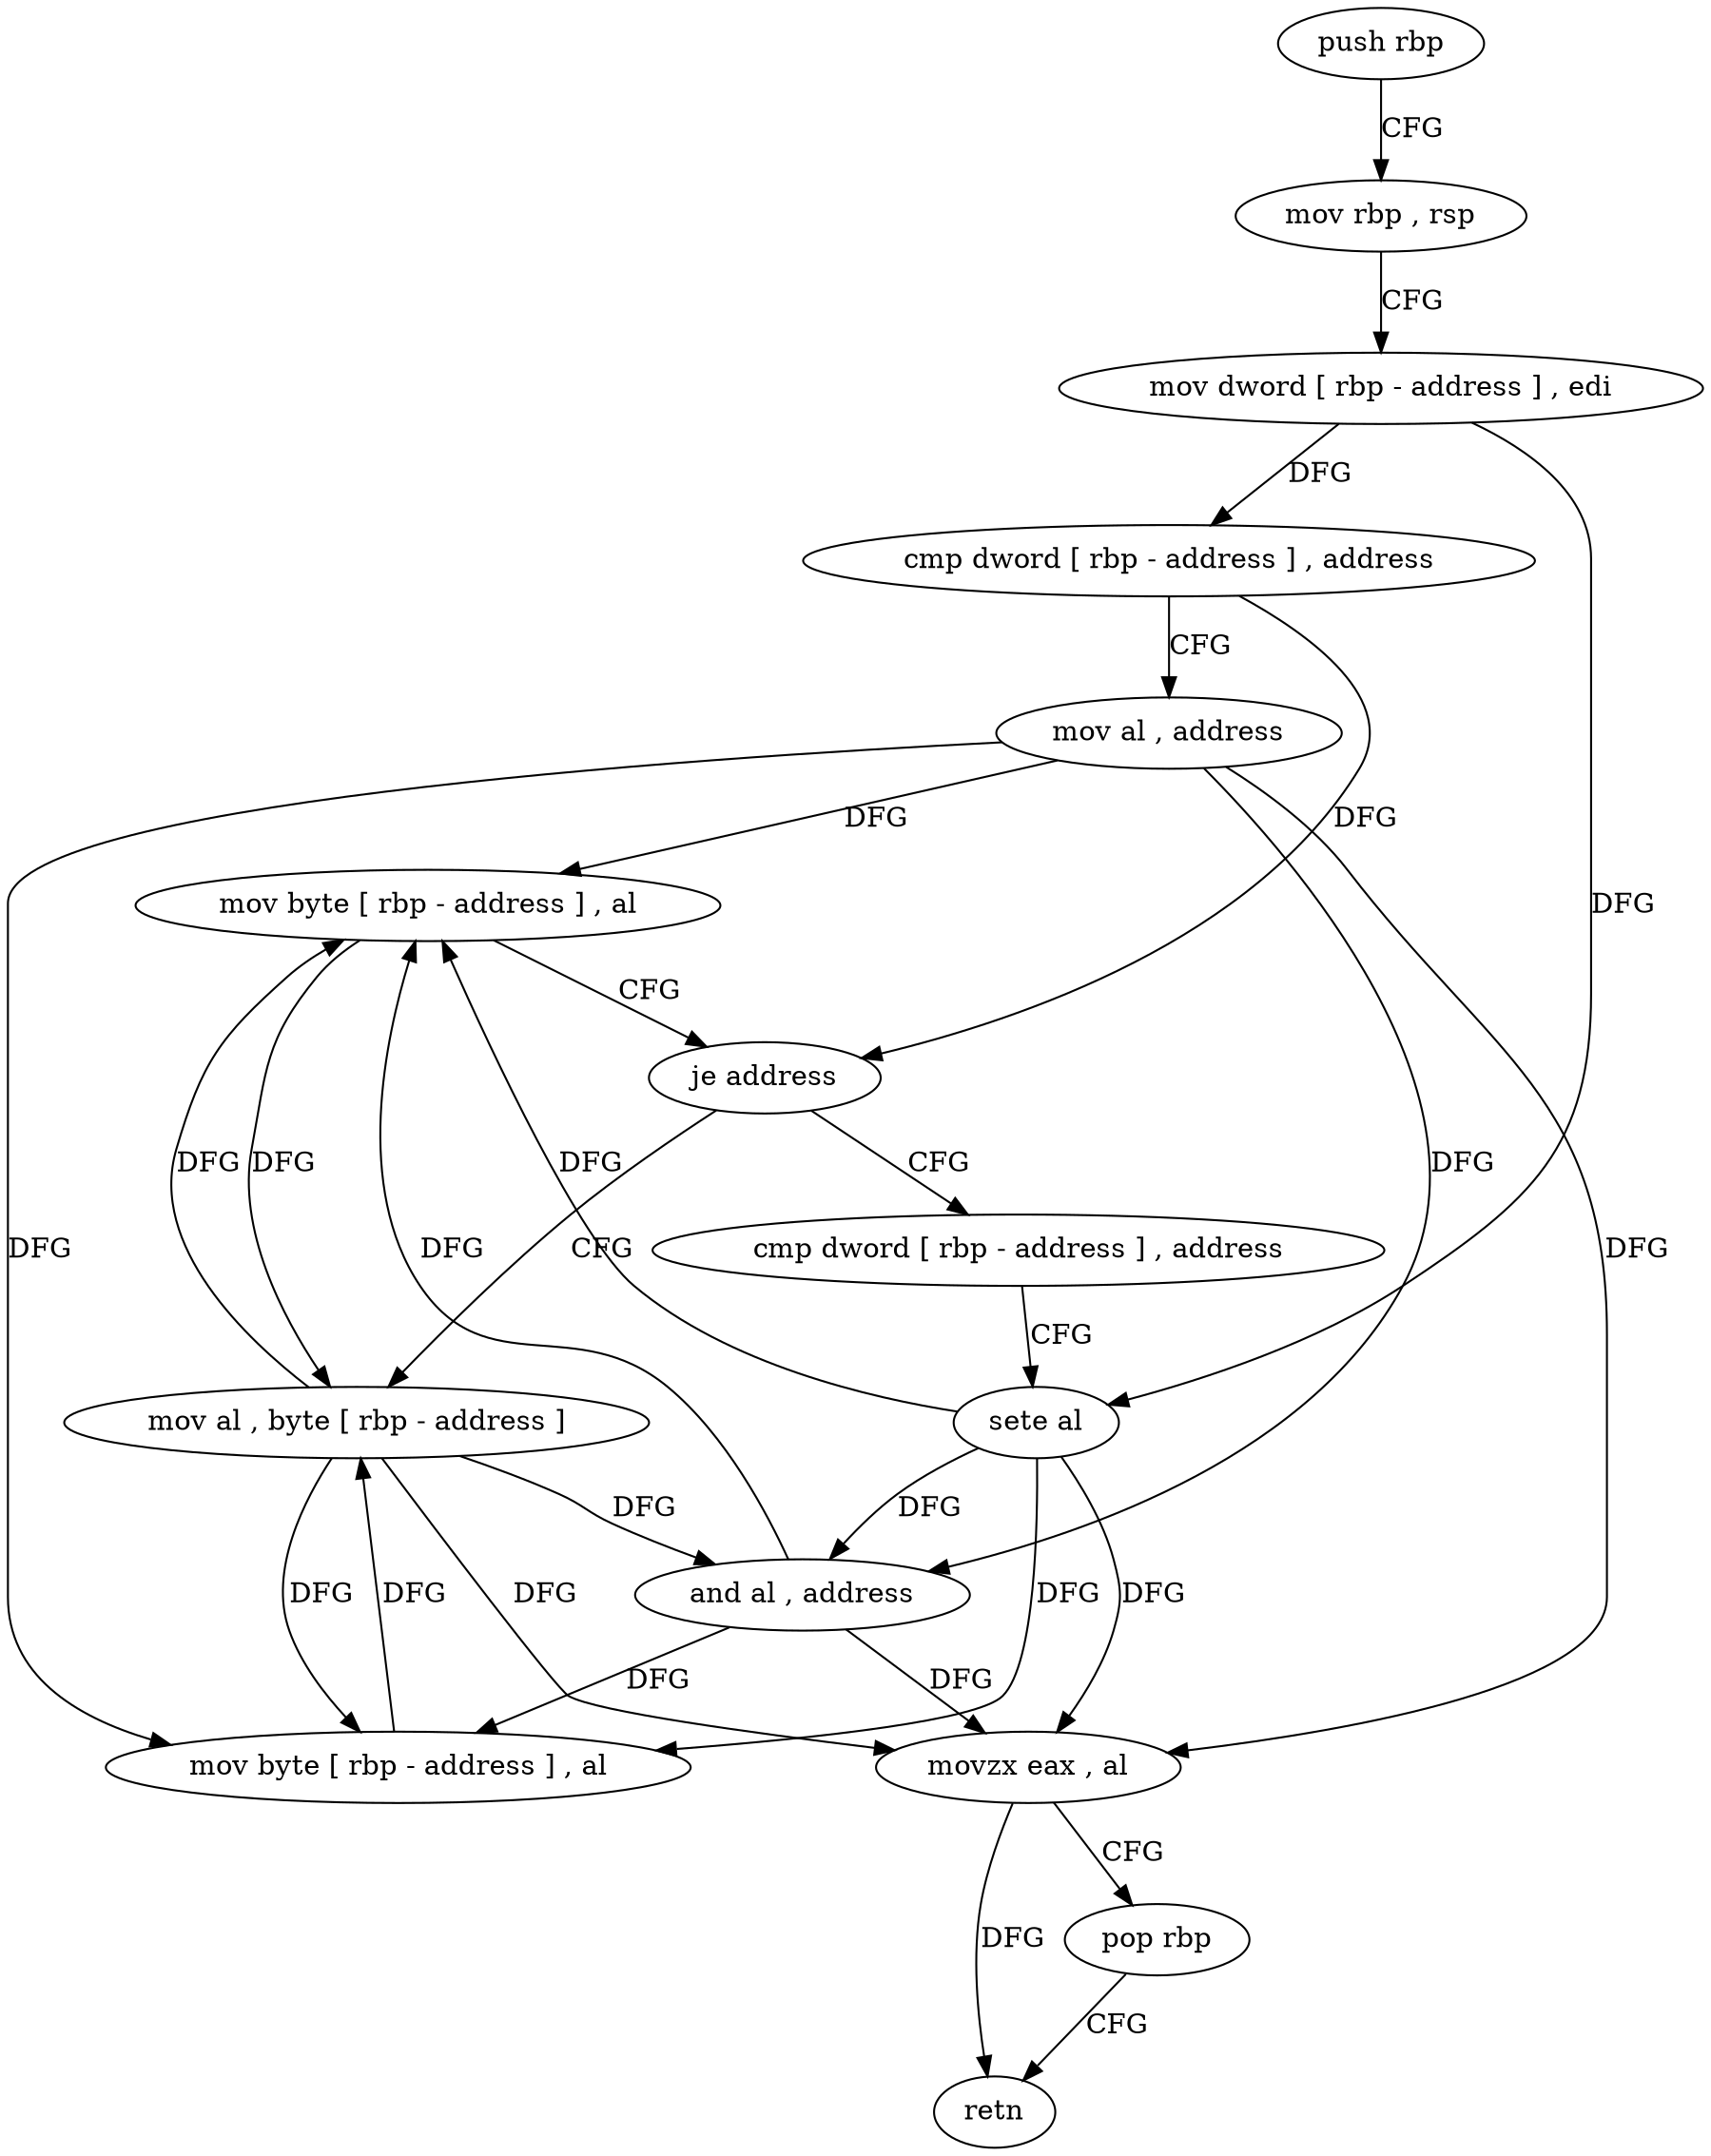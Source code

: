 digraph "func" {
"4260688" [label = "push rbp" ]
"4260689" [label = "mov rbp , rsp" ]
"4260692" [label = "mov dword [ rbp - address ] , edi" ]
"4260695" [label = "cmp dword [ rbp - address ] , address" ]
"4260699" [label = "mov al , address" ]
"4260701" [label = "mov byte [ rbp - address ] , al" ]
"4260704" [label = "je address" ]
"4260720" [label = "mov al , byte [ rbp - address ]" ]
"4260710" [label = "cmp dword [ rbp - address ] , address" ]
"4260723" [label = "and al , address" ]
"4260725" [label = "movzx eax , al" ]
"4260728" [label = "pop rbp" ]
"4260729" [label = "retn" ]
"4260714" [label = "sete al" ]
"4260717" [label = "mov byte [ rbp - address ] , al" ]
"4260688" -> "4260689" [ label = "CFG" ]
"4260689" -> "4260692" [ label = "CFG" ]
"4260692" -> "4260695" [ label = "DFG" ]
"4260692" -> "4260714" [ label = "DFG" ]
"4260695" -> "4260699" [ label = "CFG" ]
"4260695" -> "4260704" [ label = "DFG" ]
"4260699" -> "4260701" [ label = "DFG" ]
"4260699" -> "4260723" [ label = "DFG" ]
"4260699" -> "4260725" [ label = "DFG" ]
"4260699" -> "4260717" [ label = "DFG" ]
"4260701" -> "4260704" [ label = "CFG" ]
"4260701" -> "4260720" [ label = "DFG" ]
"4260704" -> "4260720" [ label = "CFG" ]
"4260704" -> "4260710" [ label = "CFG" ]
"4260720" -> "4260723" [ label = "DFG" ]
"4260720" -> "4260701" [ label = "DFG" ]
"4260720" -> "4260725" [ label = "DFG" ]
"4260720" -> "4260717" [ label = "DFG" ]
"4260710" -> "4260714" [ label = "CFG" ]
"4260723" -> "4260725" [ label = "DFG" ]
"4260723" -> "4260701" [ label = "DFG" ]
"4260723" -> "4260717" [ label = "DFG" ]
"4260725" -> "4260728" [ label = "CFG" ]
"4260725" -> "4260729" [ label = "DFG" ]
"4260728" -> "4260729" [ label = "CFG" ]
"4260714" -> "4260717" [ label = "DFG" ]
"4260714" -> "4260701" [ label = "DFG" ]
"4260714" -> "4260723" [ label = "DFG" ]
"4260714" -> "4260725" [ label = "DFG" ]
"4260717" -> "4260720" [ label = "DFG" ]
}
